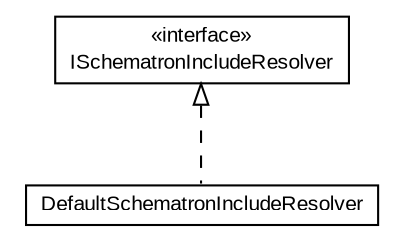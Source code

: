 #!/usr/local/bin/dot
#
# Class diagram 
# Generated by UMLGraph version 5.1 (http://www.umlgraph.org/)
#

digraph G {
	edge [fontname="arial",fontsize=10,labelfontname="arial",labelfontsize=10];
	node [fontname="arial",fontsize=10,shape=plaintext];
	nodesep=0.25;
	ranksep=0.5;
	// com.helger.schematron.resolve.ISchematronIncludeResolver
	c1589 [label=<<table title="com.helger.schematron.resolve.ISchematronIncludeResolver" border="0" cellborder="1" cellspacing="0" cellpadding="2" port="p" href="./ISchematronIncludeResolver.html">
		<tr><td><table border="0" cellspacing="0" cellpadding="1">
<tr><td align="center" balign="center"> &#171;interface&#187; </td></tr>
<tr><td align="center" balign="center"> ISchematronIncludeResolver </td></tr>
		</table></td></tr>
		</table>>, fontname="arial", fontcolor="black", fontsize=10.0];
	// com.helger.schematron.resolve.DefaultSchematronIncludeResolver
	c1590 [label=<<table title="com.helger.schematron.resolve.DefaultSchematronIncludeResolver" border="0" cellborder="1" cellspacing="0" cellpadding="2" port="p" href="./DefaultSchematronIncludeResolver.html">
		<tr><td><table border="0" cellspacing="0" cellpadding="1">
<tr><td align="center" balign="center"> DefaultSchematronIncludeResolver </td></tr>
		</table></td></tr>
		</table>>, fontname="arial", fontcolor="black", fontsize=10.0];
	//com.helger.schematron.resolve.DefaultSchematronIncludeResolver implements com.helger.schematron.resolve.ISchematronIncludeResolver
	c1589:p -> c1590:p [dir=back,arrowtail=empty,style=dashed];
}

